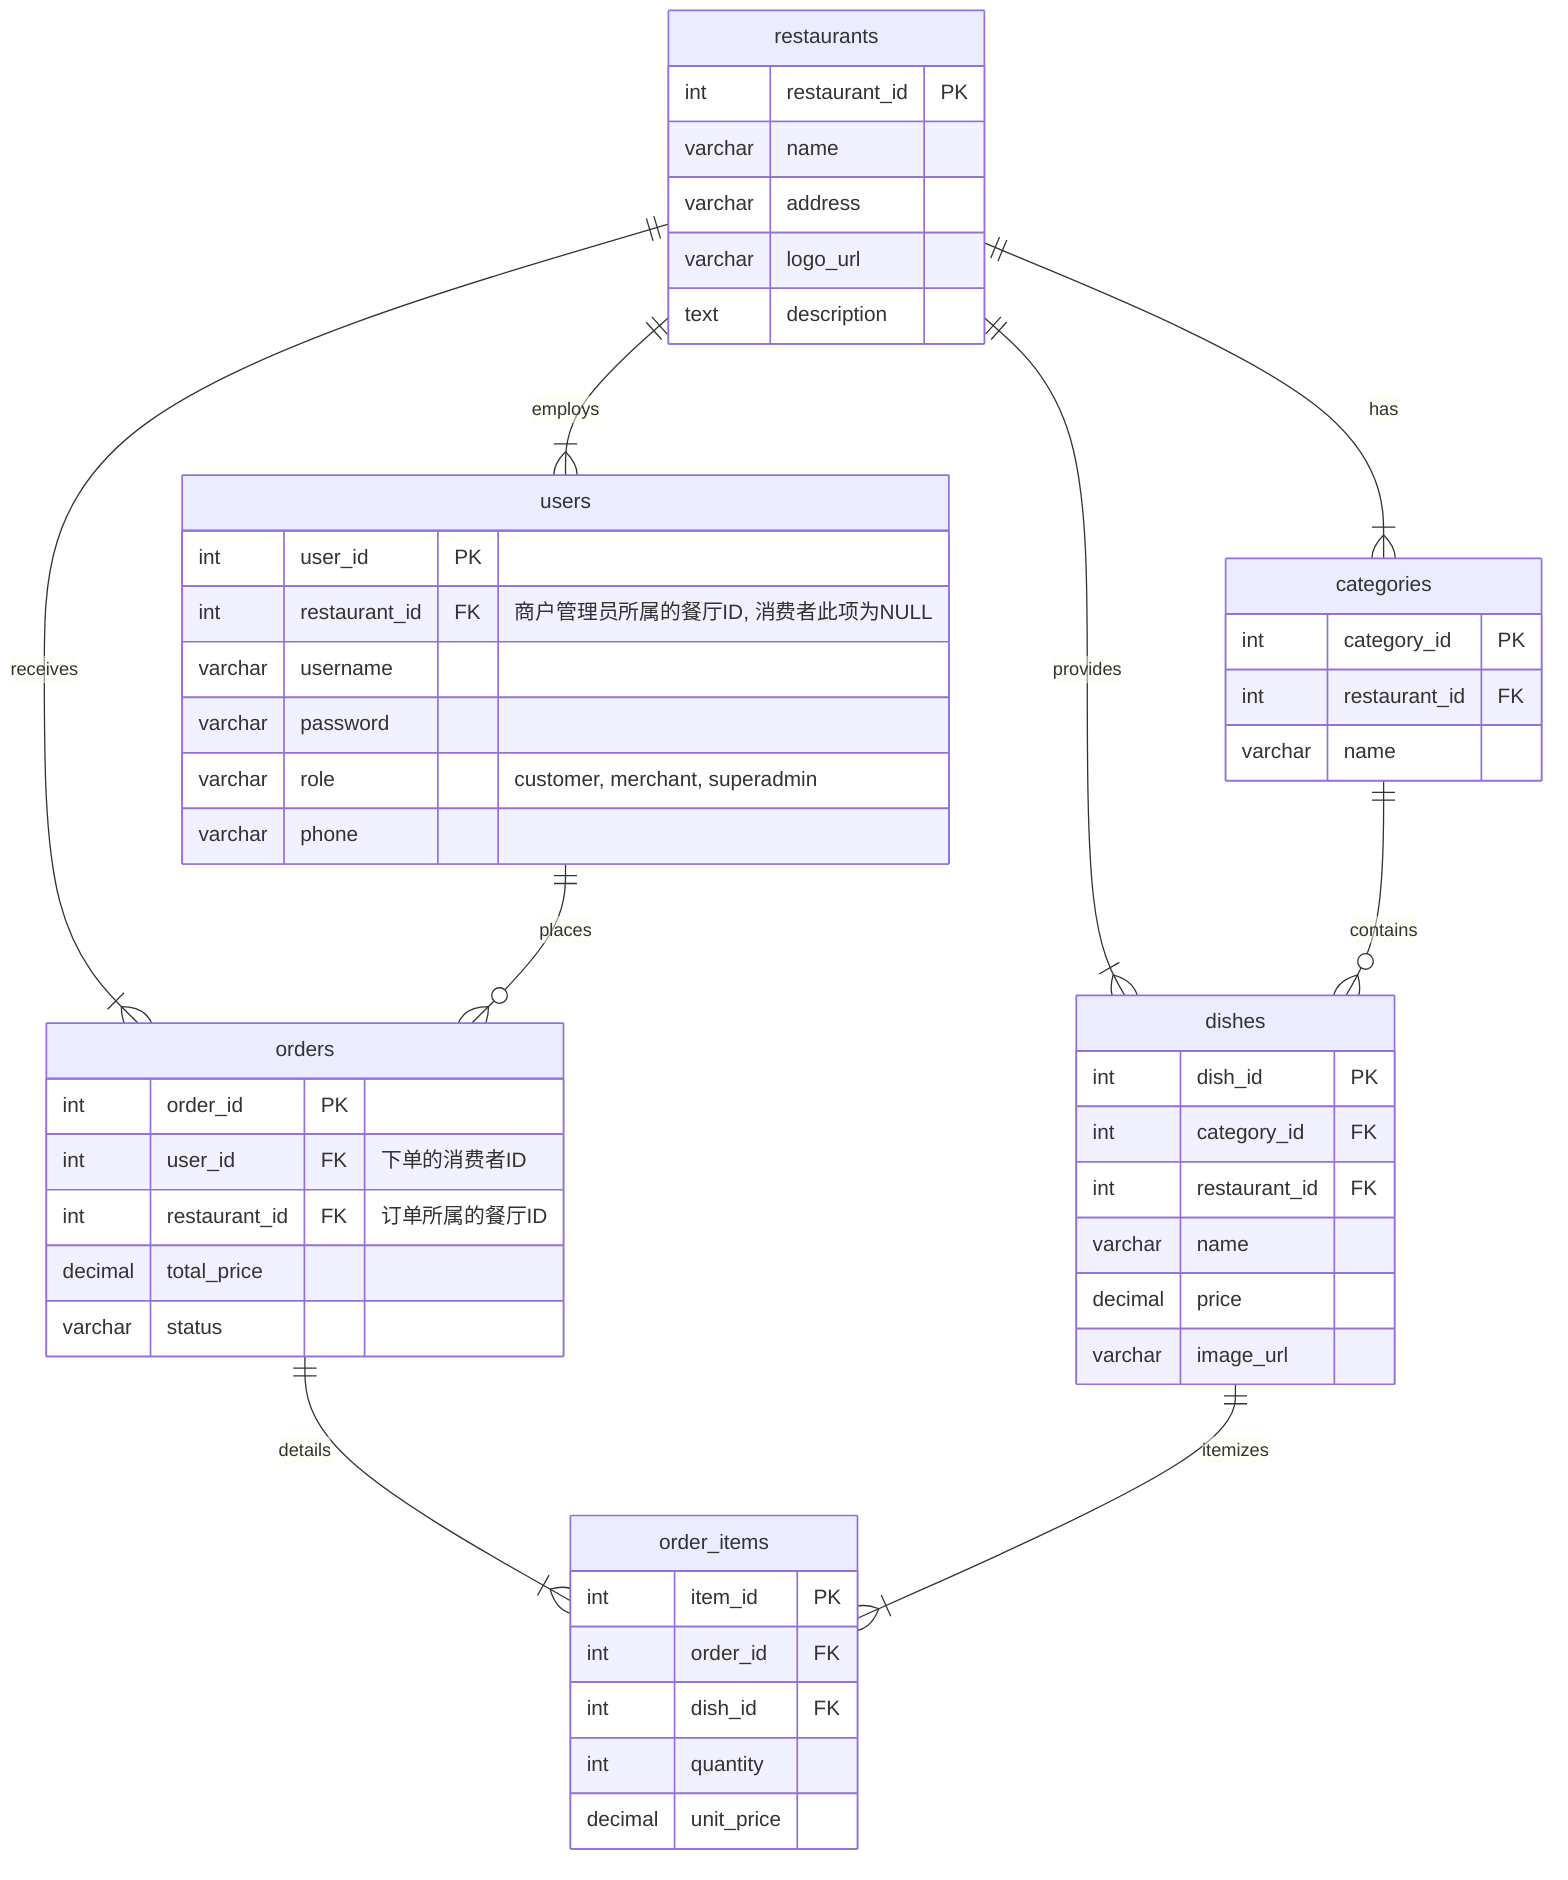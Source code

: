 erDiagram
    restaurants {
        int restaurant_id PK
        varchar name
        varchar address
        varchar logo_url
        text description
    }

    users {
        int user_id PK
        int restaurant_id FK "商户管理员所属的餐厅ID, 消费者此项为NULL"
        varchar username
        varchar password
        varchar role "customer, merchant, superadmin"
        varchar phone
    }

    categories {
        int category_id PK
        int restaurant_id FK
        varchar name
    }

    dishes {
        int dish_id PK
        int category_id FK
        int restaurant_id FK
        varchar name
        decimal price
        varchar image_url
    }

    orders {
        int order_id PK
        int user_id FK "下单的消费者ID"
        int restaurant_id FK "订单所属的餐厅ID"
        decimal total_price
        varchar status
    }

    order_items {
        int item_id PK
        int order_id FK
        int dish_id FK
        int quantity
        decimal unit_price
    }

    restaurants ||--|{ users : "employs"
    restaurants ||--|{ categories : "has"
    restaurants ||--|{ dishes : "provides"
    restaurants ||--|{ orders : "receives"
    
    users ||--o{ orders : "places"
    categories ||--o{ dishes : "contains"
    orders ||--|{ order_items : "details"
    dishes ||--|{ order_items : "itemizes"
